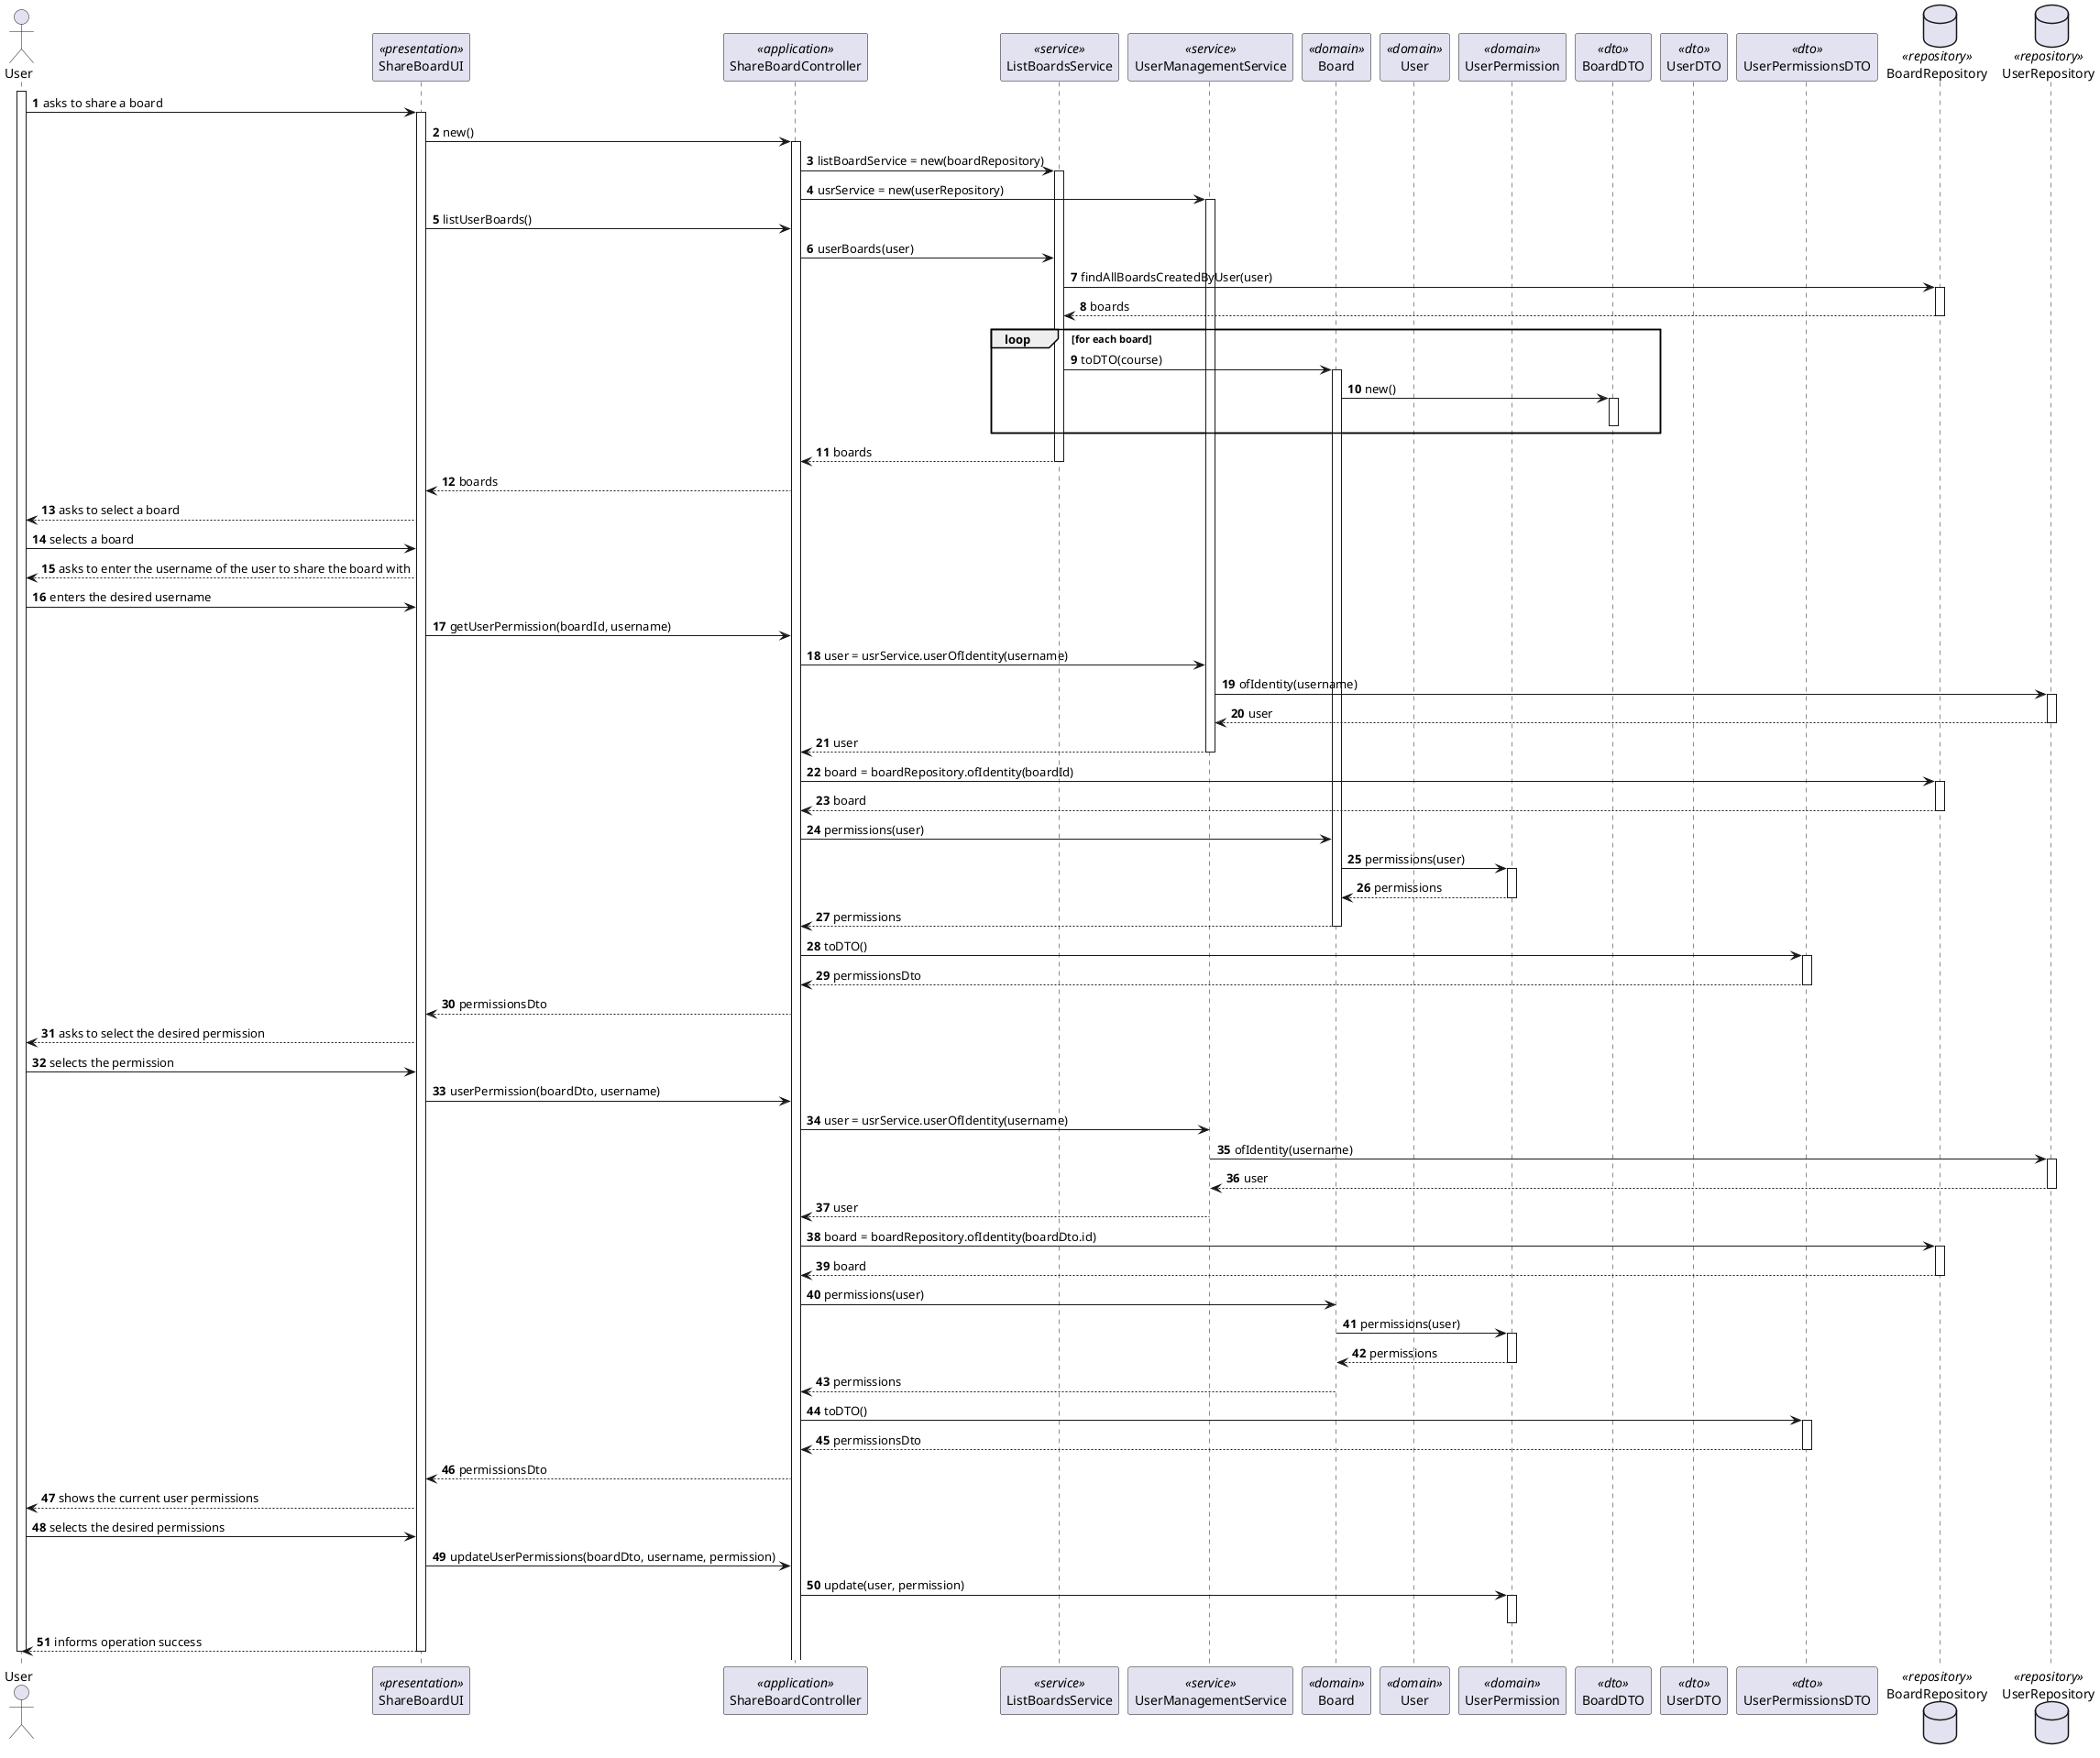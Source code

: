 @startuml US3004_SD
autonumber

actor "User" as U
participant "ShareBoardUI" as UI <<presentation>>
participant "ShareBoardController" as CTRL <<application>>
participant "ListBoardsService" as BOARDSRV <<service>>
participant "UserManagementService" as USRSRV <<service>>
participant "Board" as B <<domain>>
participant "User" as USER <<domain>>
participant "UserPermission" as PERM <<domain>>
participant "BoardDTO" as BDTO <<dto>>
participant "UserDTO" as USERDTO <<dto>>
participant "UserPermissionsDTO" as PERMDTO <<dto>>

database BoardRepository as BOARDREP <<repository>>
database UserRepository as USERREP <<repository>>

activate U

U -> UI : asks to share a board
activate UI
  UI -> CTRL : new()
  activate CTRL
    CTRL -> BOARDSRV : listBoardService = new(boardRepository)
    activate BOARDSRV
    ' deactivate BOARDSRV

    CTRL -> USRSRV : usrService = new(userRepository)
    activate USRSRV
    ' deactivate USRSRV
  ' deactivate CTRL

  UI -> CTRL : listUserBoards()
  ' activate CTRL
    CTRL -> BOARDSRV : userBoards(user)
    ' activate BOARDSRV
      BOARDSRV -> BOARDREP : findAllBoardsCreatedByUser(user)
      activate BOARDREP
         BOARDSRV <-- BOARDREP : boards
      deactivate BOARDREP

      loop for each board
        BOARDSRV -> B : toDTO(course)
        activate B
          B -> BDTO : new()
          activate BDTO
          deactivate BDTO
        ' deactivate B
      end loop

      CTRL <-- BOARDSRV : boards
    deactivate BOARDSRV
    UI <-- CTRL : boards
  ' deactivate CTRL

  U <-- UI : asks to select a board
' deactivate UI

U -> UI : selects a board
' activate UI
  U <-- UI : asks to enter the username of the user to share the board with
' deactivate UI

U -> UI : enters the desired username
' activate UI
  UI -> CTRL : getUserPermission(boardId, username)
  ' activate CTRL
    CTRL -> USRSRV : user = usrService.userOfIdentity(username)
    ' activate USRSRV
      USRSRV -> USERREP : ofIdentity(username)
      activate USERREP
        USRSRV <-- USERREP : user
      deactivate USERREP
      CTRL <-- USRSRV : user
    deactivate USRSRV

    CTRL -> BOARDREP : board = boardRepository.ofIdentity(boardId)
    activate BOARDREP
      CTRL <-- BOARDREP : board
    deactivate BOARDREP

    CTRL -> B : permissions(user)
    ' activate B
      B -> PERM : permissions(user)
      activate PERM
        B <-- PERM : permissions
      deactivate PERM
      CTRL <-- B : permissions
    deactivate B

    CTRL -> PERMDTO : toDTO()
    activate PERMDTO
      CTRL <-- PERMDTO : permissionsDto
    deactivate PERMDTO

    UI <-- CTRL : permissionsDto

  U <-- UI : asks to select the desired permission
' deactivate UI

U -> UI : selects the permission
' activate UI

  UI -> CTRL : userPermission(boardDto, username)
  ' activate CTRL

    CTRL -> USRSRV : user = usrService.userOfIdentity(username)
    ' activate USRSRV

      USRSRV -> USERREP : ofIdentity(username)
      activate USERREP
        USRSRV <-- USERREP : user
      deactivate USERREP

      CTRL <-- USRSRV : user
    deactivate USRSRV

    CTRL -> BOARDREP : board = boardRepository.ofIdentity(boardDto.id)
    activate BOARDREP
      CTRL <-- BOARDREP : board
    deactivate BOARDREP

    CTRL -> B : permissions(user)
    ' activate B
      B -> PERM : permissions(user)
      activate PERM
        B <-- PERM : permissions
      deactivate PERM
      CTRL <-- B : permissions
    deactivate B

    CTRL -> PERMDTO : toDTO()
    activate PERMDTO
      CTRL <-- PERMDTO : permissionsDto
    deactivate PERMDTO

    UI <-- CTRL : permissionsDto
  ' deactivate CTRL

  U <-- UI : shows the current user permissions
' deactivate UI

U -> UI : selects the desired permissions
' activate UI
  UI -> CTRL : updateUserPermissions(boardDto, username, permission)
  ' activate CTRL
    CTRL -> PERM : update(user, permission)
    activate PERM
    deactivate PERM
  ' deactivate CTRL

  U <-- UI : informs operation success
deactivate UI

deactivate U

@enduml
